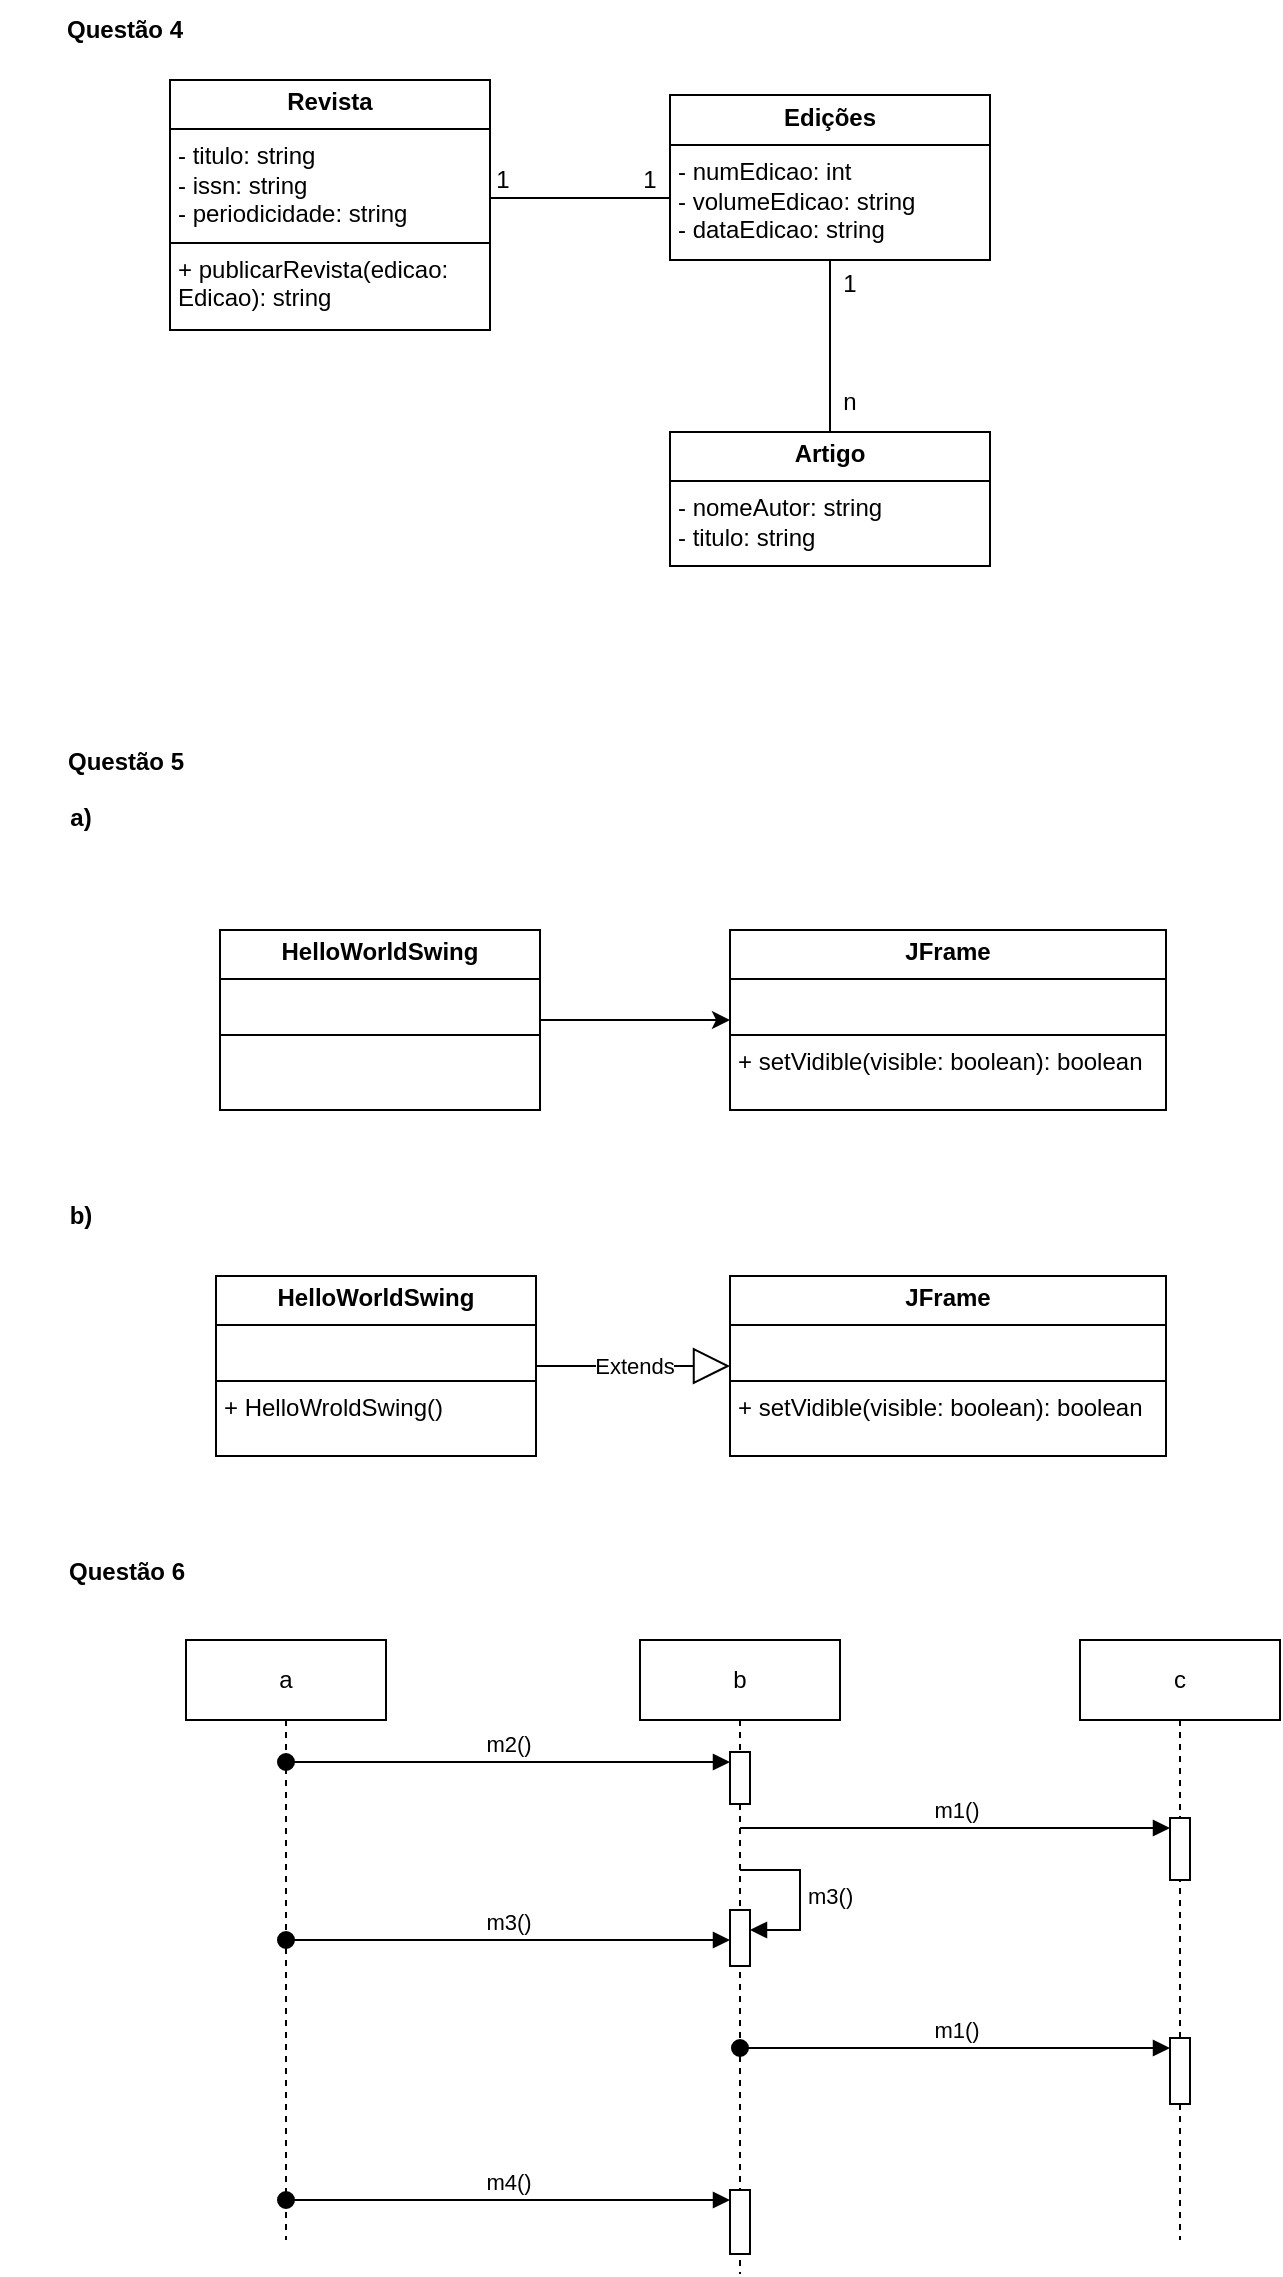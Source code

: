 <mxfile version="26.0.14">
  <diagram name="Página-1" id="AwkZPxHS_sc6EkalM3zh">
    <mxGraphModel dx="696" dy="405" grid="0" gridSize="10" guides="1" tooltips="1" connect="1" arrows="1" fold="1" page="1" pageScale="1" pageWidth="827" pageHeight="1169" math="0" shadow="0">
      <root>
        <mxCell id="0" />
        <mxCell id="1" parent="0" />
        <mxCell id="lz_-r5n2JpFaSvVXygqf-1" value="&lt;p style=&quot;margin:0px;margin-top:4px;text-align:center;&quot;&gt;&lt;b&gt;Revista&lt;/b&gt;&lt;/p&gt;&lt;hr size=&quot;1&quot; style=&quot;border-style:solid;&quot;&gt;&lt;p style=&quot;margin:0px;margin-left:4px;&quot;&gt;- titulo: string&lt;/p&gt;&lt;p style=&quot;margin:0px;margin-left:4px;&quot;&gt;- issn: string&lt;/p&gt;&lt;p style=&quot;margin:0px;margin-left:4px;&quot;&gt;- periodicidade: string&lt;/p&gt;&lt;hr size=&quot;1&quot; style=&quot;border-style:solid;&quot;&gt;&lt;p style=&quot;margin:0px;margin-left:4px;&quot;&gt;+ publicarRevista(edicao: Edicao): string&lt;/p&gt;" style="verticalAlign=top;align=left;overflow=fill;html=1;whiteSpace=wrap;" parent="1" vertex="1">
          <mxGeometry x="88" y="48" width="160" height="125" as="geometry" />
        </mxCell>
        <mxCell id="lz_-r5n2JpFaSvVXygqf-2" value="&lt;p style=&quot;margin:0px;margin-top:4px;text-align:center;&quot;&gt;&lt;b&gt;Edições&lt;/b&gt;&lt;/p&gt;&lt;hr size=&quot;1&quot; style=&quot;border-style:solid;&quot;&gt;&lt;p style=&quot;margin:0px;margin-left:4px;&quot;&gt;- numEdicao: int&lt;/p&gt;&lt;p style=&quot;margin:0px;margin-left:4px;&quot;&gt;- volumeEdicao: string&lt;/p&gt;&lt;p style=&quot;margin:0px;margin-left:4px;&quot;&gt;- dataEdicao: string&lt;/p&gt;&lt;p style=&quot;margin:0px;margin-left:4px;&quot;&gt;&lt;br&gt;&lt;/p&gt;" style="verticalAlign=top;align=left;overflow=fill;html=1;whiteSpace=wrap;" parent="1" vertex="1">
          <mxGeometry x="338" y="55.5" width="160" height="82.5" as="geometry" />
        </mxCell>
        <mxCell id="lz_-r5n2JpFaSvVXygqf-4" value="&lt;span style=&quot;font-weight: normal;&quot;&gt;1&lt;/span&gt;" style="text;align=center;fontStyle=1;verticalAlign=middle;spacingLeft=3;spacingRight=3;strokeColor=none;rotatable=0;points=[[0,0.5],[1,0.5]];portConstraint=eastwest;html=1;" parent="1" vertex="1">
          <mxGeometry x="214" y="85" width="80" height="26" as="geometry" />
        </mxCell>
        <mxCell id="lz_-r5n2JpFaSvVXygqf-5" value="" style="line;strokeWidth=1;fillColor=none;align=left;verticalAlign=middle;spacingTop=-1;spacingLeft=3;spacingRight=3;rotatable=0;labelPosition=right;points=[];portConstraint=eastwest;strokeColor=inherit;" parent="1" vertex="1">
          <mxGeometry x="248" y="103" width="90" height="8" as="geometry" />
        </mxCell>
        <mxCell id="lz_-r5n2JpFaSvVXygqf-6" value="&lt;p style=&quot;margin:0px;margin-top:4px;text-align:center;&quot;&gt;&lt;b&gt;Artigo&lt;/b&gt;&lt;/p&gt;&lt;hr size=&quot;1&quot; style=&quot;border-style:solid;&quot;&gt;&lt;p style=&quot;margin:0px;margin-left:4px;&quot;&gt;- nomeAutor: string&lt;/p&gt;&lt;p style=&quot;margin:0px;margin-left:4px;&quot;&gt;- titulo: string&lt;/p&gt;" style="verticalAlign=top;align=left;overflow=fill;html=1;whiteSpace=wrap;" parent="1" vertex="1">
          <mxGeometry x="338" y="224" width="160" height="67" as="geometry" />
        </mxCell>
        <mxCell id="lz_-r5n2JpFaSvVXygqf-9" value="" style="endArrow=none;html=1;rounded=0;entryX=0.5;entryY=1;entryDx=0;entryDy=0;exitX=0.5;exitY=0;exitDx=0;exitDy=0;" parent="1" source="lz_-r5n2JpFaSvVXygqf-6" target="lz_-r5n2JpFaSvVXygqf-2" edge="1">
          <mxGeometry width="50" height="50" relative="1" as="geometry">
            <mxPoint x="320" y="224" as="sourcePoint" />
            <mxPoint x="370" y="174" as="targetPoint" />
          </mxGeometry>
        </mxCell>
        <mxCell id="lz_-r5n2JpFaSvVXygqf-10" value="1" style="text;html=1;align=center;verticalAlign=middle;whiteSpace=wrap;rounded=0;" parent="1" vertex="1">
          <mxGeometry x="298" y="83" width="60" height="30" as="geometry" />
        </mxCell>
        <mxCell id="lz_-r5n2JpFaSvVXygqf-11" value="1" style="text;html=1;align=center;verticalAlign=middle;whiteSpace=wrap;rounded=0;" parent="1" vertex="1">
          <mxGeometry x="398" y="135" width="60" height="30" as="geometry" />
        </mxCell>
        <mxCell id="lz_-r5n2JpFaSvVXygqf-12" value="n" style="text;html=1;align=center;verticalAlign=middle;whiteSpace=wrap;rounded=0;" parent="1" vertex="1">
          <mxGeometry x="398" y="194" width="60" height="30" as="geometry" />
        </mxCell>
        <mxCell id="lz_-r5n2JpFaSvVXygqf-13" value="&lt;b&gt;Questão 4&lt;/b&gt;" style="text;html=1;align=center;verticalAlign=middle;whiteSpace=wrap;rounded=0;" parent="1" vertex="1">
          <mxGeometry x="22" y="8" width="87" height="30" as="geometry" />
        </mxCell>
        <mxCell id="ZIBhoJNo6qYhApBI-S0P-1" value="&lt;b&gt;Questão 5&lt;/b&gt;" style="text;html=1;align=center;verticalAlign=middle;whiteSpace=wrap;rounded=0;" vertex="1" parent="1">
          <mxGeometry x="27.5" y="374" width="76" height="30" as="geometry" />
        </mxCell>
        <mxCell id="ZIBhoJNo6qYhApBI-S0P-4" style="edgeStyle=orthogonalEdgeStyle;rounded=0;orthogonalLoop=1;jettySize=auto;html=1;" edge="1" parent="1" source="ZIBhoJNo6qYhApBI-S0P-2" target="ZIBhoJNo6qYhApBI-S0P-3">
          <mxGeometry relative="1" as="geometry">
            <mxPoint x="365" y="518" as="targetPoint" />
          </mxGeometry>
        </mxCell>
        <mxCell id="ZIBhoJNo6qYhApBI-S0P-2" value="&lt;p style=&quot;margin:0px;margin-top:4px;text-align:center;&quot;&gt;&lt;b&gt;HelloWorldSwing&lt;/b&gt;&lt;/p&gt;&lt;hr size=&quot;1&quot; style=&quot;border-style:solid;&quot;&gt;&lt;p style=&quot;margin:0px;margin-left:4px;&quot;&gt;&lt;br&gt;&lt;/p&gt;&lt;hr size=&quot;1&quot; style=&quot;border-style:solid;&quot;&gt;&lt;p style=&quot;margin:0px;margin-left:4px;&quot;&gt;&lt;br&gt;&lt;/p&gt;" style="verticalAlign=top;align=left;overflow=fill;html=1;whiteSpace=wrap;" vertex="1" parent="1">
          <mxGeometry x="113" y="473" width="160" height="90" as="geometry" />
        </mxCell>
        <mxCell id="ZIBhoJNo6qYhApBI-S0P-3" value="&lt;p style=&quot;margin:0px;margin-top:4px;text-align:center;&quot;&gt;&lt;b&gt;JFrame&lt;/b&gt;&lt;/p&gt;&lt;hr size=&quot;1&quot; style=&quot;border-style:solid;&quot;&gt;&lt;p style=&quot;margin:0px;margin-left:4px;&quot;&gt;&lt;br&gt;&lt;/p&gt;&lt;hr size=&quot;1&quot; style=&quot;border-style:solid;&quot;&gt;&lt;p style=&quot;margin:0px;margin-left:4px;&quot;&gt;+ setVidible(visible: boolean): boolean&lt;/p&gt;" style="verticalAlign=top;align=left;overflow=fill;html=1;whiteSpace=wrap;" vertex="1" parent="1">
          <mxGeometry x="368" y="473" width="218" height="90" as="geometry" />
        </mxCell>
        <mxCell id="ZIBhoJNo6qYhApBI-S0P-5" value="a)" style="text;align=center;fontStyle=1;verticalAlign=middle;spacingLeft=3;spacingRight=3;strokeColor=none;rotatable=0;points=[[0,0.5],[1,0.5]];portConstraint=eastwest;html=1;" vertex="1" parent="1">
          <mxGeometry x="3" y="404" width="80" height="26" as="geometry" />
        </mxCell>
        <mxCell id="ZIBhoJNo6qYhApBI-S0P-6" value="b)" style="text;align=center;fontStyle=1;verticalAlign=middle;spacingLeft=3;spacingRight=3;strokeColor=none;rotatable=0;points=[[0,0.5],[1,0.5]];portConstraint=eastwest;html=1;" vertex="1" parent="1">
          <mxGeometry x="3" y="603" width="80" height="26" as="geometry" />
        </mxCell>
        <mxCell id="ZIBhoJNo6qYhApBI-S0P-7" value="&lt;p style=&quot;margin:0px;margin-top:4px;text-align:center;&quot;&gt;&lt;b&gt;HelloWorldSwing&lt;/b&gt;&lt;/p&gt;&lt;hr size=&quot;1&quot; style=&quot;border-style:solid;&quot;&gt;&lt;p style=&quot;margin:0px;margin-left:4px;&quot;&gt;&lt;br&gt;&lt;/p&gt;&lt;hr size=&quot;1&quot; style=&quot;border-style:solid;&quot;&gt;&lt;p style=&quot;margin:0px;margin-left:4px;&quot;&gt;+ HelloWroldSwing()&lt;/p&gt;" style="verticalAlign=top;align=left;overflow=fill;html=1;whiteSpace=wrap;" vertex="1" parent="1">
          <mxGeometry x="111" y="646" width="160" height="90" as="geometry" />
        </mxCell>
        <mxCell id="ZIBhoJNo6qYhApBI-S0P-8" value="&lt;p style=&quot;margin:0px;margin-top:4px;text-align:center;&quot;&gt;&lt;b&gt;JFrame&lt;/b&gt;&lt;/p&gt;&lt;hr size=&quot;1&quot; style=&quot;border-style:solid;&quot;&gt;&lt;p style=&quot;margin:0px;margin-left:4px;&quot;&gt;&lt;br&gt;&lt;/p&gt;&lt;hr size=&quot;1&quot; style=&quot;border-style:solid;&quot;&gt;&lt;p style=&quot;margin:0px;margin-left:4px;&quot;&gt;+ setVidible(visible: boolean): boolean&lt;/p&gt;" style="verticalAlign=top;align=left;overflow=fill;html=1;whiteSpace=wrap;" vertex="1" parent="1">
          <mxGeometry x="368" y="646" width="218" height="90" as="geometry" />
        </mxCell>
        <mxCell id="ZIBhoJNo6qYhApBI-S0P-9" value="Extends" style="endArrow=block;endSize=16;endFill=0;html=1;rounded=0;exitX=1;exitY=0.5;exitDx=0;exitDy=0;entryX=0;entryY=0.5;entryDx=0;entryDy=0;" edge="1" parent="1" source="ZIBhoJNo6qYhApBI-S0P-7" target="ZIBhoJNo6qYhApBI-S0P-8">
          <mxGeometry width="160" relative="1" as="geometry">
            <mxPoint x="358" y="807" as="sourcePoint" />
            <mxPoint x="261" y="807" as="targetPoint" />
          </mxGeometry>
        </mxCell>
        <mxCell id="ZIBhoJNo6qYhApBI-S0P-10" value="Questão 6" style="text;align=center;fontStyle=1;verticalAlign=middle;spacingLeft=3;spacingRight=3;strokeColor=none;rotatable=0;points=[[0,0.5],[1,0.5]];portConstraint=eastwest;html=1;" vertex="1" parent="1">
          <mxGeometry x="25.5" y="781" width="80" height="26" as="geometry" />
        </mxCell>
        <mxCell id="ZIBhoJNo6qYhApBI-S0P-15" value="c" style="shape=umlLifeline;perimeter=lifelinePerimeter;whiteSpace=wrap;html=1;container=1;dropTarget=0;collapsible=0;recursiveResize=0;outlineConnect=0;portConstraint=eastwest;newEdgeStyle={&quot;curved&quot;:0,&quot;rounded&quot;:0};" vertex="1" parent="1">
          <mxGeometry x="543" y="828" width="100" height="300" as="geometry" />
        </mxCell>
        <mxCell id="ZIBhoJNo6qYhApBI-S0P-31" value="" style="html=1;points=[[0,0,0,0,5],[0,1,0,0,-5],[1,0,0,0,5],[1,1,0,0,-5]];perimeter=orthogonalPerimeter;outlineConnect=0;targetShapes=umlLifeline;portConstraint=eastwest;newEdgeStyle={&quot;curved&quot;:0,&quot;rounded&quot;:0};" vertex="1" parent="ZIBhoJNo6qYhApBI-S0P-15">
          <mxGeometry x="45" y="89" width="10" height="31" as="geometry" />
        </mxCell>
        <mxCell id="ZIBhoJNo6qYhApBI-S0P-40" value="" style="html=1;points=[[0,0,0,0,5],[0,1,0,0,-5],[1,0,0,0,5],[1,1,0,0,-5]];perimeter=orthogonalPerimeter;outlineConnect=0;targetShapes=umlLifeline;portConstraint=eastwest;newEdgeStyle={&quot;curved&quot;:0,&quot;rounded&quot;:0};" vertex="1" parent="ZIBhoJNo6qYhApBI-S0P-15">
          <mxGeometry x="45" y="199" width="10" height="33" as="geometry" />
        </mxCell>
        <mxCell id="ZIBhoJNo6qYhApBI-S0P-16" value="b" style="shape=umlLifeline;perimeter=lifelinePerimeter;whiteSpace=wrap;html=1;container=1;dropTarget=0;collapsible=0;recursiveResize=0;outlineConnect=0;portConstraint=eastwest;newEdgeStyle={&quot;curved&quot;:0,&quot;rounded&quot;:0};" vertex="1" parent="1">
          <mxGeometry x="323" y="828" width="100" height="317" as="geometry" />
        </mxCell>
        <mxCell id="ZIBhoJNo6qYhApBI-S0P-20" value="" style="html=1;points=[[0,0,0,0,5],[0,1,0,0,-5],[1,0,0,0,5],[1,1,0,0,-5]];perimeter=orthogonalPerimeter;outlineConnect=0;targetShapes=umlLifeline;portConstraint=eastwest;newEdgeStyle={&quot;curved&quot;:0,&quot;rounded&quot;:0};" vertex="1" parent="ZIBhoJNo6qYhApBI-S0P-16">
          <mxGeometry x="45" y="56" width="10" height="26" as="geometry" />
        </mxCell>
        <mxCell id="ZIBhoJNo6qYhApBI-S0P-47" value="" style="html=1;points=[[0,0,0,0,5],[0,1,0,0,-5],[1,0,0,0,5],[1,1,0,0,-5]];perimeter=orthogonalPerimeter;outlineConnect=0;targetShapes=umlLifeline;portConstraint=eastwest;newEdgeStyle={&quot;curved&quot;:0,&quot;rounded&quot;:0};" vertex="1" parent="ZIBhoJNo6qYhApBI-S0P-16">
          <mxGeometry x="45" y="135" width="10" height="28" as="geometry" />
        </mxCell>
        <mxCell id="ZIBhoJNo6qYhApBI-S0P-48" value="m3()" style="html=1;align=left;spacingLeft=2;endArrow=block;rounded=0;edgeStyle=orthogonalEdgeStyle;curved=0;rounded=0;" edge="1" target="ZIBhoJNo6qYhApBI-S0P-47" parent="ZIBhoJNo6qYhApBI-S0P-16">
          <mxGeometry relative="1" as="geometry">
            <mxPoint x="50" y="115" as="sourcePoint" />
            <Array as="points">
              <mxPoint x="80" y="145" />
            </Array>
          </mxGeometry>
        </mxCell>
        <mxCell id="ZIBhoJNo6qYhApBI-S0P-52" value="" style="html=1;points=[[0,0,0,0,5],[0,1,0,0,-5],[1,0,0,0,5],[1,1,0,0,-5]];perimeter=orthogonalPerimeter;outlineConnect=0;targetShapes=umlLifeline;portConstraint=eastwest;newEdgeStyle={&quot;curved&quot;:0,&quot;rounded&quot;:0};" vertex="1" parent="ZIBhoJNo6qYhApBI-S0P-16">
          <mxGeometry x="45" y="275" width="10" height="32" as="geometry" />
        </mxCell>
        <mxCell id="ZIBhoJNo6qYhApBI-S0P-17" value="a" style="shape=umlLifeline;perimeter=lifelinePerimeter;whiteSpace=wrap;html=1;container=1;dropTarget=0;collapsible=0;recursiveResize=0;outlineConnect=0;portConstraint=eastwest;newEdgeStyle={&quot;curved&quot;:0,&quot;rounded&quot;:0};" vertex="1" parent="1">
          <mxGeometry x="96" y="828" width="100" height="300" as="geometry" />
        </mxCell>
        <mxCell id="ZIBhoJNo6qYhApBI-S0P-21" value="m2()" style="html=1;verticalAlign=bottom;startArrow=oval;endArrow=block;startSize=8;curved=0;rounded=0;entryX=0;entryY=0;entryDx=0;entryDy=5;" edge="1" target="ZIBhoJNo6qYhApBI-S0P-20" parent="1" source="ZIBhoJNo6qYhApBI-S0P-17">
          <mxGeometry relative="1" as="geometry">
            <mxPoint x="260" y="907" as="sourcePoint" />
          </mxGeometry>
        </mxCell>
        <mxCell id="ZIBhoJNo6qYhApBI-S0P-32" value="m1()" style="html=1;verticalAlign=bottom;endArrow=block;curved=0;rounded=0;entryX=0;entryY=0;entryDx=0;entryDy=5;" edge="1" target="ZIBhoJNo6qYhApBI-S0P-31" parent="1" source="ZIBhoJNo6qYhApBI-S0P-16">
          <mxGeometry relative="1" as="geometry">
            <mxPoint x="518" y="932" as="sourcePoint" />
          </mxGeometry>
        </mxCell>
        <mxCell id="ZIBhoJNo6qYhApBI-S0P-41" value="m1()" style="html=1;verticalAlign=bottom;startArrow=oval;endArrow=block;startSize=8;curved=0;rounded=0;entryX=0;entryY=0;entryDx=0;entryDy=5;" edge="1" target="ZIBhoJNo6qYhApBI-S0P-40" parent="1" source="ZIBhoJNo6qYhApBI-S0P-16">
          <mxGeometry relative="1" as="geometry">
            <mxPoint x="518" y="1015" as="sourcePoint" />
          </mxGeometry>
        </mxCell>
        <mxCell id="ZIBhoJNo6qYhApBI-S0P-49" value="m3()" style="html=1;verticalAlign=bottom;startArrow=oval;startFill=1;endArrow=block;startSize=8;curved=0;rounded=0;" edge="1" parent="1" source="ZIBhoJNo6qYhApBI-S0P-17" target="ZIBhoJNo6qYhApBI-S0P-47">
          <mxGeometry width="60" relative="1" as="geometry">
            <mxPoint x="374" y="1008" as="sourcePoint" />
            <mxPoint x="434" y="1008" as="targetPoint" />
          </mxGeometry>
        </mxCell>
        <mxCell id="ZIBhoJNo6qYhApBI-S0P-53" value="m4()" style="html=1;verticalAlign=bottom;startArrow=oval;endArrow=block;startSize=8;curved=0;rounded=0;entryX=0;entryY=0;entryDx=0;entryDy=5;" edge="1" target="ZIBhoJNo6qYhApBI-S0P-52" parent="1" source="ZIBhoJNo6qYhApBI-S0P-17">
          <mxGeometry relative="1" as="geometry">
            <mxPoint x="298" y="1070" as="sourcePoint" />
          </mxGeometry>
        </mxCell>
      </root>
    </mxGraphModel>
  </diagram>
</mxfile>
